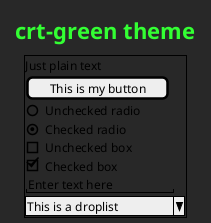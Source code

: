 ' Do not edit
' Theme Gallery
' autogenerated by script
'
@startsalt
!theme crt-green
title crt-green theme
{+
  Just plain text
  [This is my button]
  ()  Unchecked radio
  (X) Checked radio
  []  Unchecked box
  [X] Checked box
  "Enter text here   "
  ^This is a droplist^
}
@endsalt